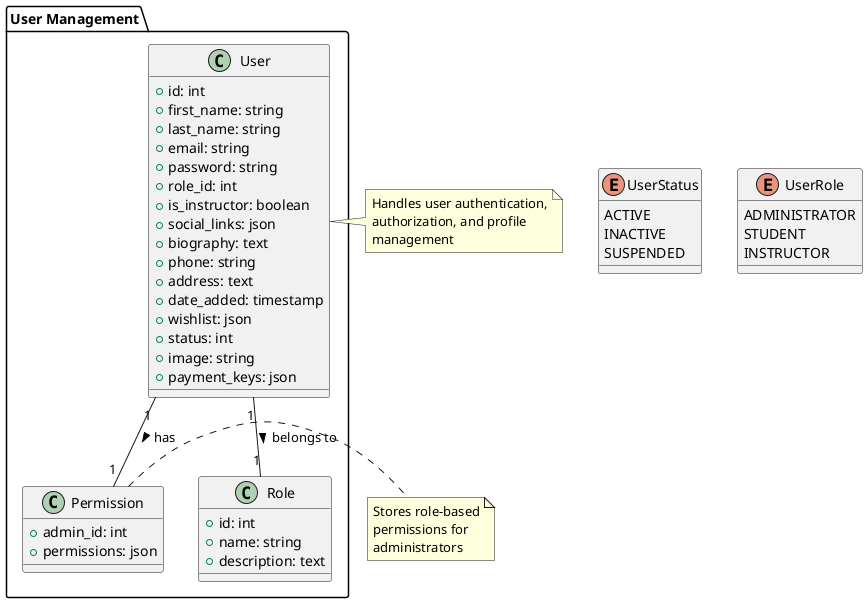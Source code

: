 @startuml User Management System

' Define packages
package "User Management" {
    class User {
        +id: int
        +first_name: string
        +last_name: string
        +email: string
        +password: string
        +role_id: int
        +is_instructor: boolean
        +social_links: json
        +biography: text
        +phone: string
        +address: text
        +date_added: timestamp
        +wishlist: json
        +status: int
        +image: string
        +payment_keys: json
    }

    class Permission {
        +admin_id: int
        +permissions: json
    }

    class Role {
        +id: int
        +name: string
        +description: text
    }
}

' Define relationships
User "1" -- "1" Permission : has >
User "1" -- "1" Role : belongs to >

' Define enums
enum UserStatus {
    ACTIVE
    INACTIVE
    SUSPENDED
}

enum UserRole {
    ADMINISTRATOR
    STUDENT
    INSTRUCTOR
}

' Add notes
note right of User
  Handles user authentication,
  authorization, and profile
  management
end note

note right of Permission
  Stores role-based
  permissions for
  administrators
end note

@enduml 